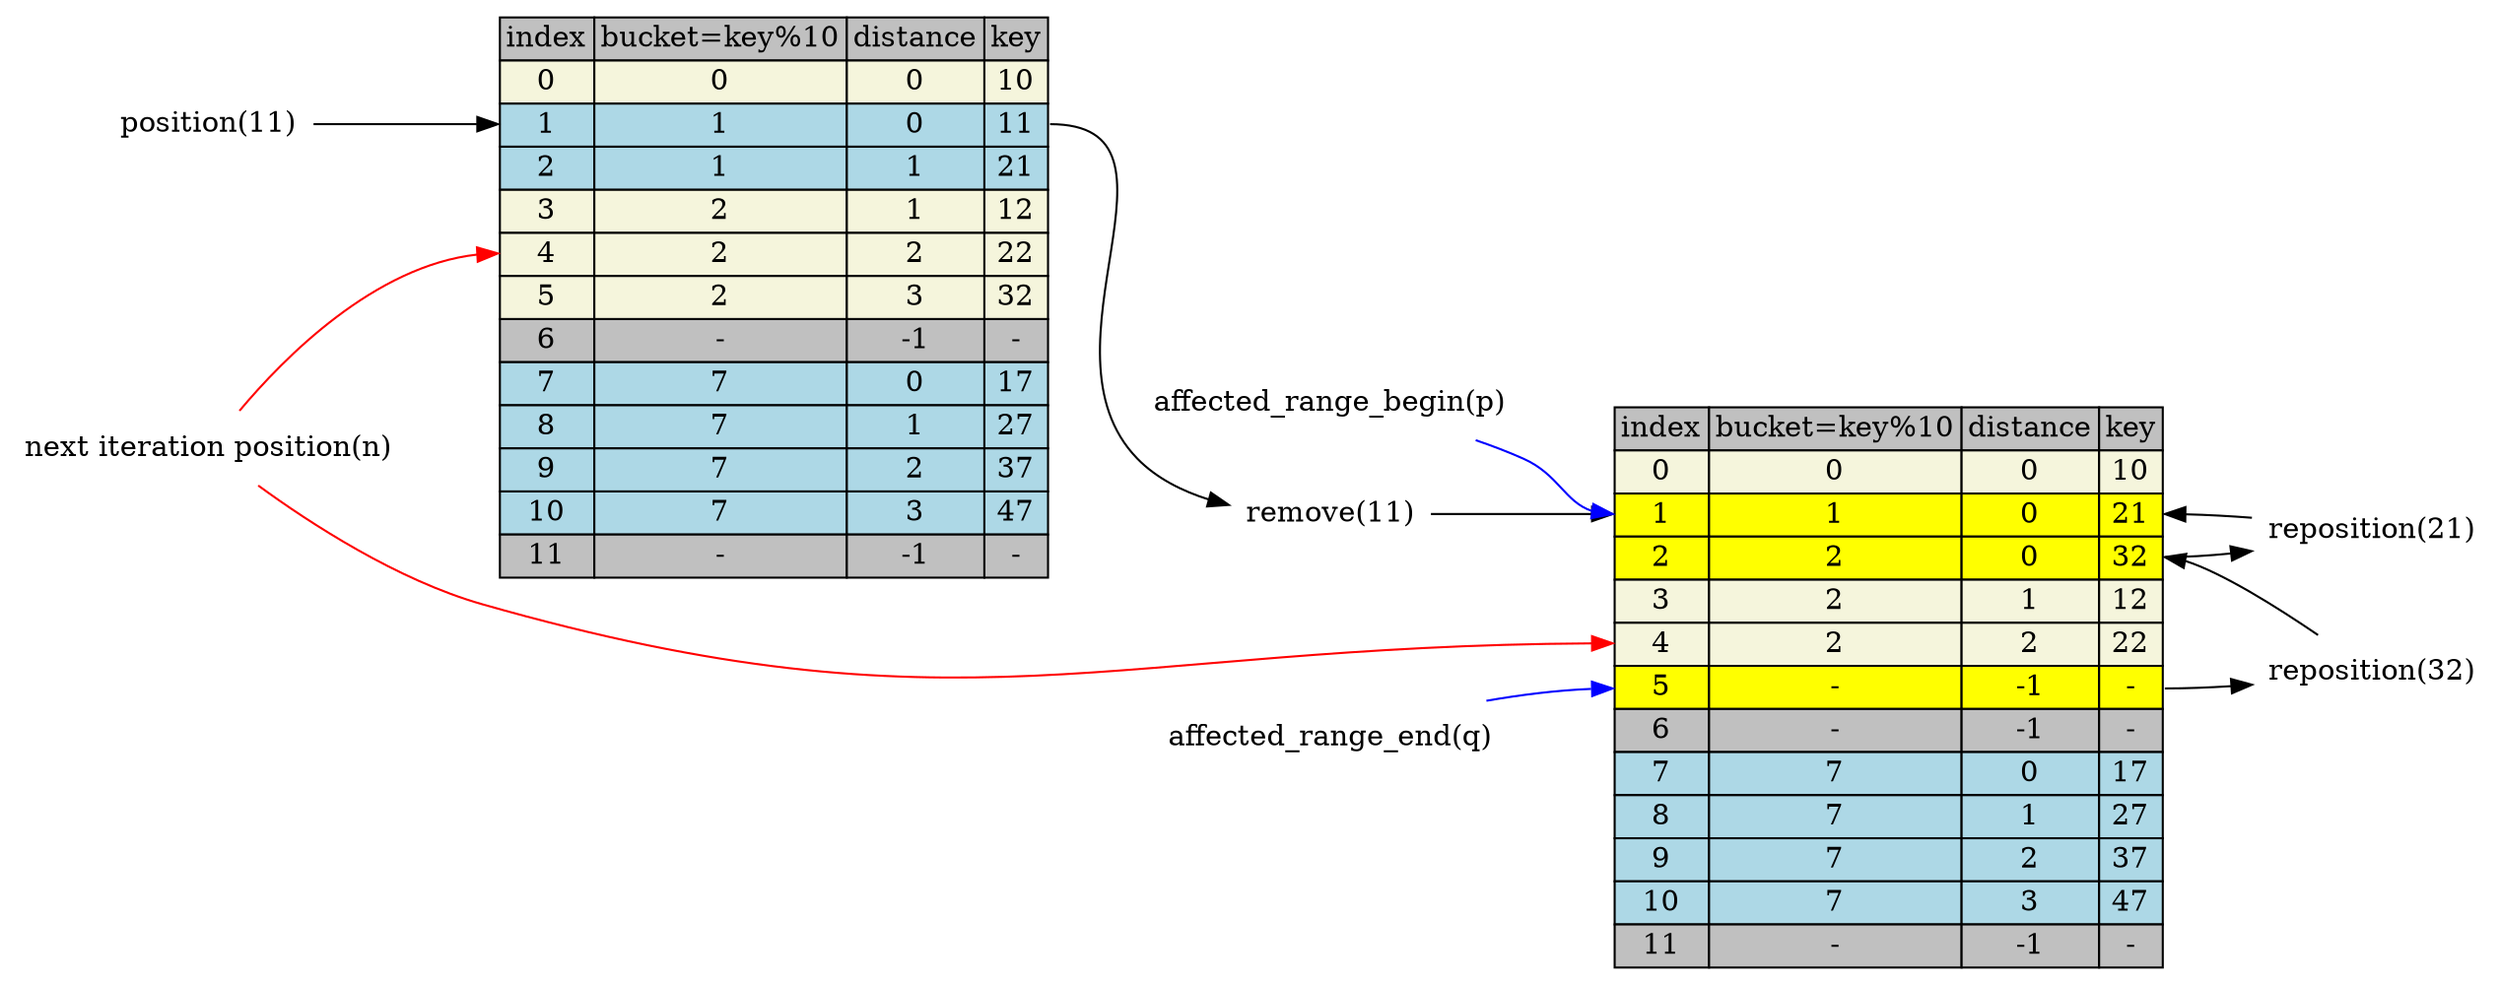 digraph table{
    rankdir=LR
    node[shape=plaintext]

    table[label=<
        <TABLE BORDER="0" CELLBORDER="1" CELLSPACING="0">
            <TR>
                <TD BGCOLOR="grey">index</TD>
                <TD BGCOLOR="grey">bucket=key%10</TD>
                <TD BGCOLOR="grey">distance</TD>
                <TD BGCOLOR="grey">key</TD>
            </TR>           
            <TR>
                <TD BGCOLOR="beige" PORT="i0">0</TD>
                <TD BGCOLOR="beige">0</TD>
                <TD BGCOLOR="beige">0</TD>
                <TD BGCOLOR="beige" PORT="k0">10</TD>
            </TR>           
            <TR>
                <TD BGCOLOR="lightblue" PORT="i1">1</TD>
                <TD BGCOLOR="lightblue">1</TD>
                <TD BGCOLOR="lightblue">0</TD>
                <TD BGCOLOR="lightblue" PORT="k1">11</TD>
            </TR>           
            <TR>
                <TD BGCOLOR="lightblue" PORT="i2">2</TD>
                <TD BGCOLOR="lightblue">1</TD>
                <TD BGCOLOR="lightblue">1</TD>
                <TD BGCOLOR="lightblue" PORT="k2">21</TD>
            </TR>           
            <TR>
                <TD BGCOLOR="beige" PORT="i3">3</TD>
                <TD BGCOLOR="beige">2</TD>
                <TD BGCOLOR="beige">1</TD>
                <TD BGCOLOR="beige" PORT="k3">12</TD>
            </TR>           
            <TR>
                <TD BGCOLOR="beige" PORT="i4">4</TD>
                <TD BGCOLOR="beige">2</TD>
                <TD BGCOLOR="beige">2</TD>
                <TD BGCOLOR="beige" PORT="k4">22</TD>
            </TR>           
            <TR>
                <TD BGCOLOR="beige" PORT="i5">5</TD>
                <TD BGCOLOR="beige">2</TD>
                <TD BGCOLOR="beige">3</TD>
                <TD BGCOLOR="beige" PORT="k5">32</TD>
            </TR>           
            <TR>
                <TD BGCOLOR="grey" PORT="i6">6</TD>
                <TD BGCOLOR="grey">-</TD>
                <TD BGCOLOR="grey">-1</TD>
                <TD BGCOLOR="grey" PORT="k6">-</TD>
            </TR>           
            <TR>
                <TD BGCOLOR="lightblue" PORT="i7">7</TD>
                <TD BGCOLOR="lightblue">7</TD>
                <TD BGCOLOR="lightblue">0</TD>
                <TD BGCOLOR="lightblue" PORT="k7">17</TD>
            </TR>           
            <TR>
                <TD BGCOLOR="lightblue" PORT="i8">8</TD>
                <TD BGCOLOR="lightblue">7</TD>
                <TD BGCOLOR="lightblue">1</TD>
                <TD BGCOLOR="lightblue" PORT="k8">27</TD>
            </TR>           
            <TR>
                <TD BGCOLOR="lightblue" PORT="i9">9</TD>
                <TD BGCOLOR="lightblue">7</TD>
                <TD BGCOLOR="lightblue">2</TD>
                <TD BGCOLOR="lightblue" PORT="k9">37</TD>
            </TR>           
            <TR>
                <TD BGCOLOR="lightblue" PORT="i10">10</TD>
                <TD BGCOLOR="lightblue">7</TD>
                <TD BGCOLOR="lightblue">3</TD>
                <TD BGCOLOR="lightblue" PORT="k10">47</TD>
            </TR>           
            <TR>
                <TD BGCOLOR="grey" PORT="i11">11</TD>
                <TD BGCOLOR="grey">-</TD>
                <TD BGCOLOR="grey">-1</TD>
                <TD BGCOLOR="grey" PORT="k11">-</TD>
            </TR>          
        </TABLE>
    >]
    table4[label=<
        <TABLE BORDER="0" CELLBORDER="1" CELLSPACING="0">
            <TR>
                <TD BGCOLOR="grey">index</TD>
                <TD BGCOLOR="grey">bucket=key%10</TD>
                <TD BGCOLOR="grey">distance</TD>
                <TD BGCOLOR="grey">key</TD>
            </TR>           
            <TR>
                <TD BGCOLOR="beige" PORT="i0">0</TD>
                <TD BGCOLOR="beige">0</TD>
                <TD BGCOLOR="beige">0</TD>
                <TD BGCOLOR="beige" PORT="k0">10</TD>
            </TR>           
            <TR>
                <TD BGCOLOR="yellow" PORT="i1">1</TD>
                <TD BGCOLOR="yellow">1</TD>
                <TD BGCOLOR="yellow">0</TD>
                <TD BGCOLOR="yellow" PORT="k1">21</TD>
            </TR>           
            <TR>
                <TD BGCOLOR="yellow" PORT="i2">2</TD>
                <TD BGCOLOR="yellow">2</TD>
                <TD BGCOLOR="yellow">0</TD>
                <TD BGCOLOR="yellow" PORT="k2">32</TD>
            </TR>           
            <TR>
                <TD BGCOLOR="beige" PORT="i3">3</TD>
                <TD BGCOLOR="beige">2</TD>
                <TD BGCOLOR="beige">1</TD>
                <TD BGCOLOR="beige" PORT="k3">12</TD>
            </TR>           
            <TR>
                <TD BGCOLOR="beige" PORT="i4">4</TD>
                <TD BGCOLOR="beige">2</TD>
                <TD BGCOLOR="beige">2</TD>
                <TD BGCOLOR="beige" PORT="k4">22</TD>
            </TR>           
            <TR>
                <TD BGCOLOR="yellow" PORT="i5">5</TD>
                <TD BGCOLOR="yellow">-</TD>
                <TD BGCOLOR="yellow">-1</TD>
                <TD BGCOLOR="yellow" PORT="k5">-</TD>
            </TR>           
            <TR>
                <TD BGCOLOR="grey" PORT="i6">6</TD>
                <TD BGCOLOR="grey">-</TD>
                <TD BGCOLOR="grey">-1</TD>
                <TD BGCOLOR="grey" PORT="k6">-</TD>
            </TR>           
            <TR>
                <TD BGCOLOR="lightblue" PORT="i7">7</TD>
                <TD BGCOLOR="lightblue">7</TD>
                <TD BGCOLOR="lightblue">0</TD>
                <TD BGCOLOR="lightblue" PORT="k7">17</TD>
            </TR>           
            <TR>
                <TD BGCOLOR="lightblue" PORT="i8">8</TD>
                <TD BGCOLOR="lightblue">7</TD>
                <TD BGCOLOR="lightblue">1</TD>
                <TD BGCOLOR="lightblue" PORT="k8">27</TD>
            </TR>           
            <TR>
                <TD BGCOLOR="lightblue" PORT="i9">9</TD>
                <TD BGCOLOR="lightblue">7</TD>
                <TD BGCOLOR="lightblue">2</TD>
                <TD BGCOLOR="lightblue" PORT="k9">37</TD>
            </TR>           
            <TR>
                <TD BGCOLOR="lightblue" PORT="i10">10</TD>
                <TD BGCOLOR="lightblue">7</TD>
                <TD BGCOLOR="lightblue">3</TD>
                <TD BGCOLOR="lightblue" PORT="k10">47</TD>
            </TR>           
            <TR>
                <TD BGCOLOR="grey" PORT="i11">11</TD>
                <TD BGCOLOR="grey">-</TD>
                <TD BGCOLOR="grey">-1</TD>
                <TD BGCOLOR="grey" PORT="k11">-</TD>
            </TR>          
        </TABLE>
    >]

    "position(11)" -> table:i1
    table:k1 -> "remove(11)" -> table4:i1
    table4:k2 -> "reposition(21)"-> table4:k1
    table4:k5 -> "reposition(32)" -> table4:k2

    "affected_range_begin(p)" ->table4:i1 [color=blue]
    "affected_range_end(q)" -> table4:i5 [color=blue]
    "next iteration position(n)" -> table:i4 [color=red]
    "next iteration position(n)" -> table4:i4 [color=red]
}